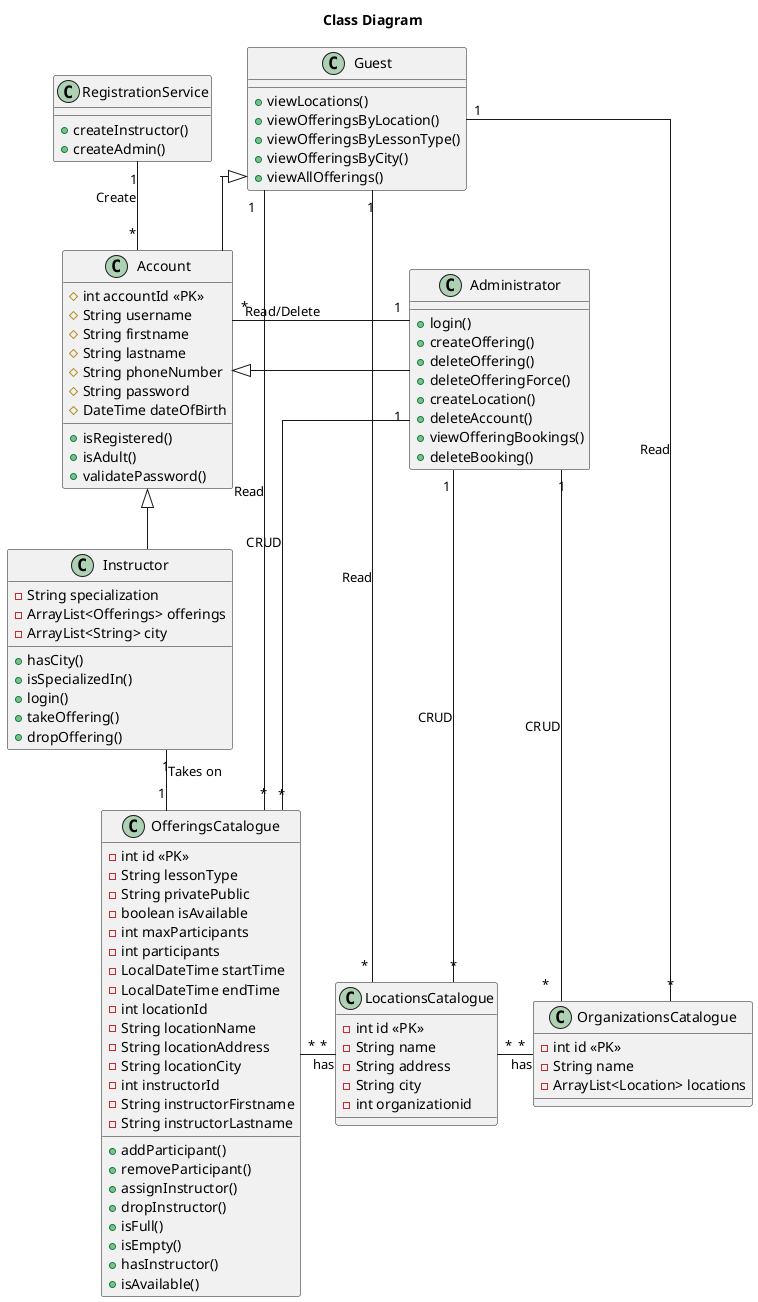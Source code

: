 @startuml ClassDiagram#1
skinparam linetype ortho

title Class Diagram 

class Guest{
  + viewLocations()
  + viewOfferingsByLocation()
  + viewOfferingsByLessonType()
  + viewOfferingsByCity()
  + viewAllOfferings()
}


class OrganizationsCatalogue {
  - int id <<PK>>
  - String name
  - ArrayList<Location> locations
}

class LocationsCatalogue {
  - int id <<PK>>
  - String name
  - String address
  - String city
  - int organizationid
}

class Account {
  # int accountId <<PK>>
  # String username
  # String firstname
  # String lastname
  # String phoneNumber
  # String password
  # DateTime dateOfBirth
  + isRegistered()
  + isAdult()
  + validatePassword()
}

class Instructor {
  - String specialization
  - ArrayList<Offerings> offerings
  - ArrayList<String> city
  + hasCity()
  + isSpecializedIn()
  + login()
  + takeOffering()
  + dropOffering()
}

class OfferingsCatalogue {
  - int id <<PK>>
  - String lessonType
  - String privatePublic
  - boolean isAvailable
  - int maxParticipants
  - int participants
  - LocalDateTime startTime
  - LocalDateTime endTime
  - int locationId
  - String locationName
  - String locationAddress
  - String locationCity
  - int instructorId
  - String instructorFirstname
  - String instructorLastname
  + addParticipant()
  + removeParticipant()
  + assignInstructor()
  + dropInstructor()
  + isFull()
  + isEmpty()
  + hasInstructor()
  + isAvailable()
}


class Administrator {
  + login()
  + createOffering()
  + deleteOffering()
  + deleteOfferingForce()
  + createLocation()
  + deleteAccount()
  + viewOfferingBookings()
  + deleteBooking()
}

class RegistrationService{
  + createInstructor()
  + createAdmin()
}



Account <|-- Instructor
Account <|-- Administrator
Guest <|-- Account


Administrator "1" -- "*" OfferingsCatalogue : "CRUD"
Administrator "1" -- "*" OrganizationsCatalogue : "CRUD"
Administrator "1" -- "*" LocationsCatalogue : "CRUD"
Administrator "1" - "*" Account : "Read/Delete"
RegistrationService "1" -- "*" Account : "Create"
Guest "1" -- "*" LocationsCatalogue: "Read"
Guest "1" -- "*" OfferingsCatalogue: "Read"
Guest "1" -- "*" OrganizationsCatalogue: "Read"
LocationsCatalogue "*" - "*" OrganizationsCatalogue: "has"
OfferingsCatalogue "*" - "*" LocationsCatalogue: "has"
Instructor "1" -- "1" OfferingsCatalogue: "Takes on"




@enduml